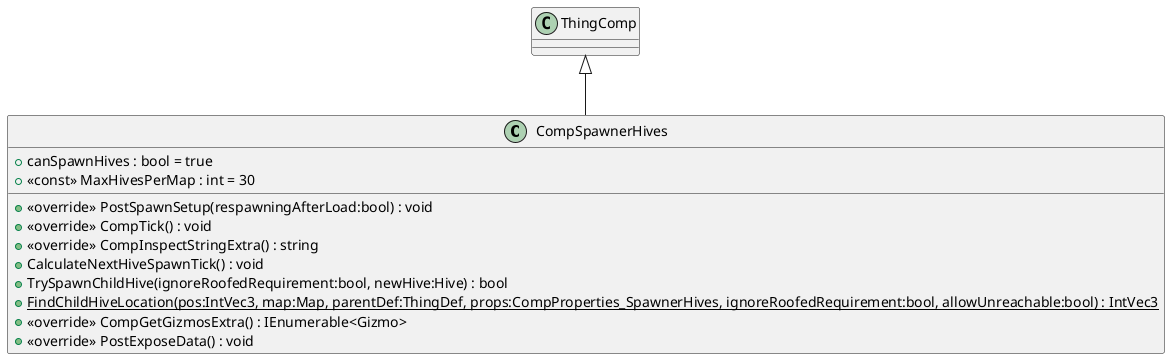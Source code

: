 @startuml
class CompSpawnerHives {
    + canSpawnHives : bool = true
    + <<const>> MaxHivesPerMap : int = 30
    + <<override>> PostSpawnSetup(respawningAfterLoad:bool) : void
    + <<override>> CompTick() : void
    + <<override>> CompInspectStringExtra() : string
    + CalculateNextHiveSpawnTick() : void
    + TrySpawnChildHive(ignoreRoofedRequirement:bool, newHive:Hive) : bool
    + {static} FindChildHiveLocation(pos:IntVec3, map:Map, parentDef:ThingDef, props:CompProperties_SpawnerHives, ignoreRoofedRequirement:bool, allowUnreachable:bool) : IntVec3
    + <<override>> CompGetGizmosExtra() : IEnumerable<Gizmo>
    + <<override>> PostExposeData() : void
}
ThingComp <|-- CompSpawnerHives
@enduml
